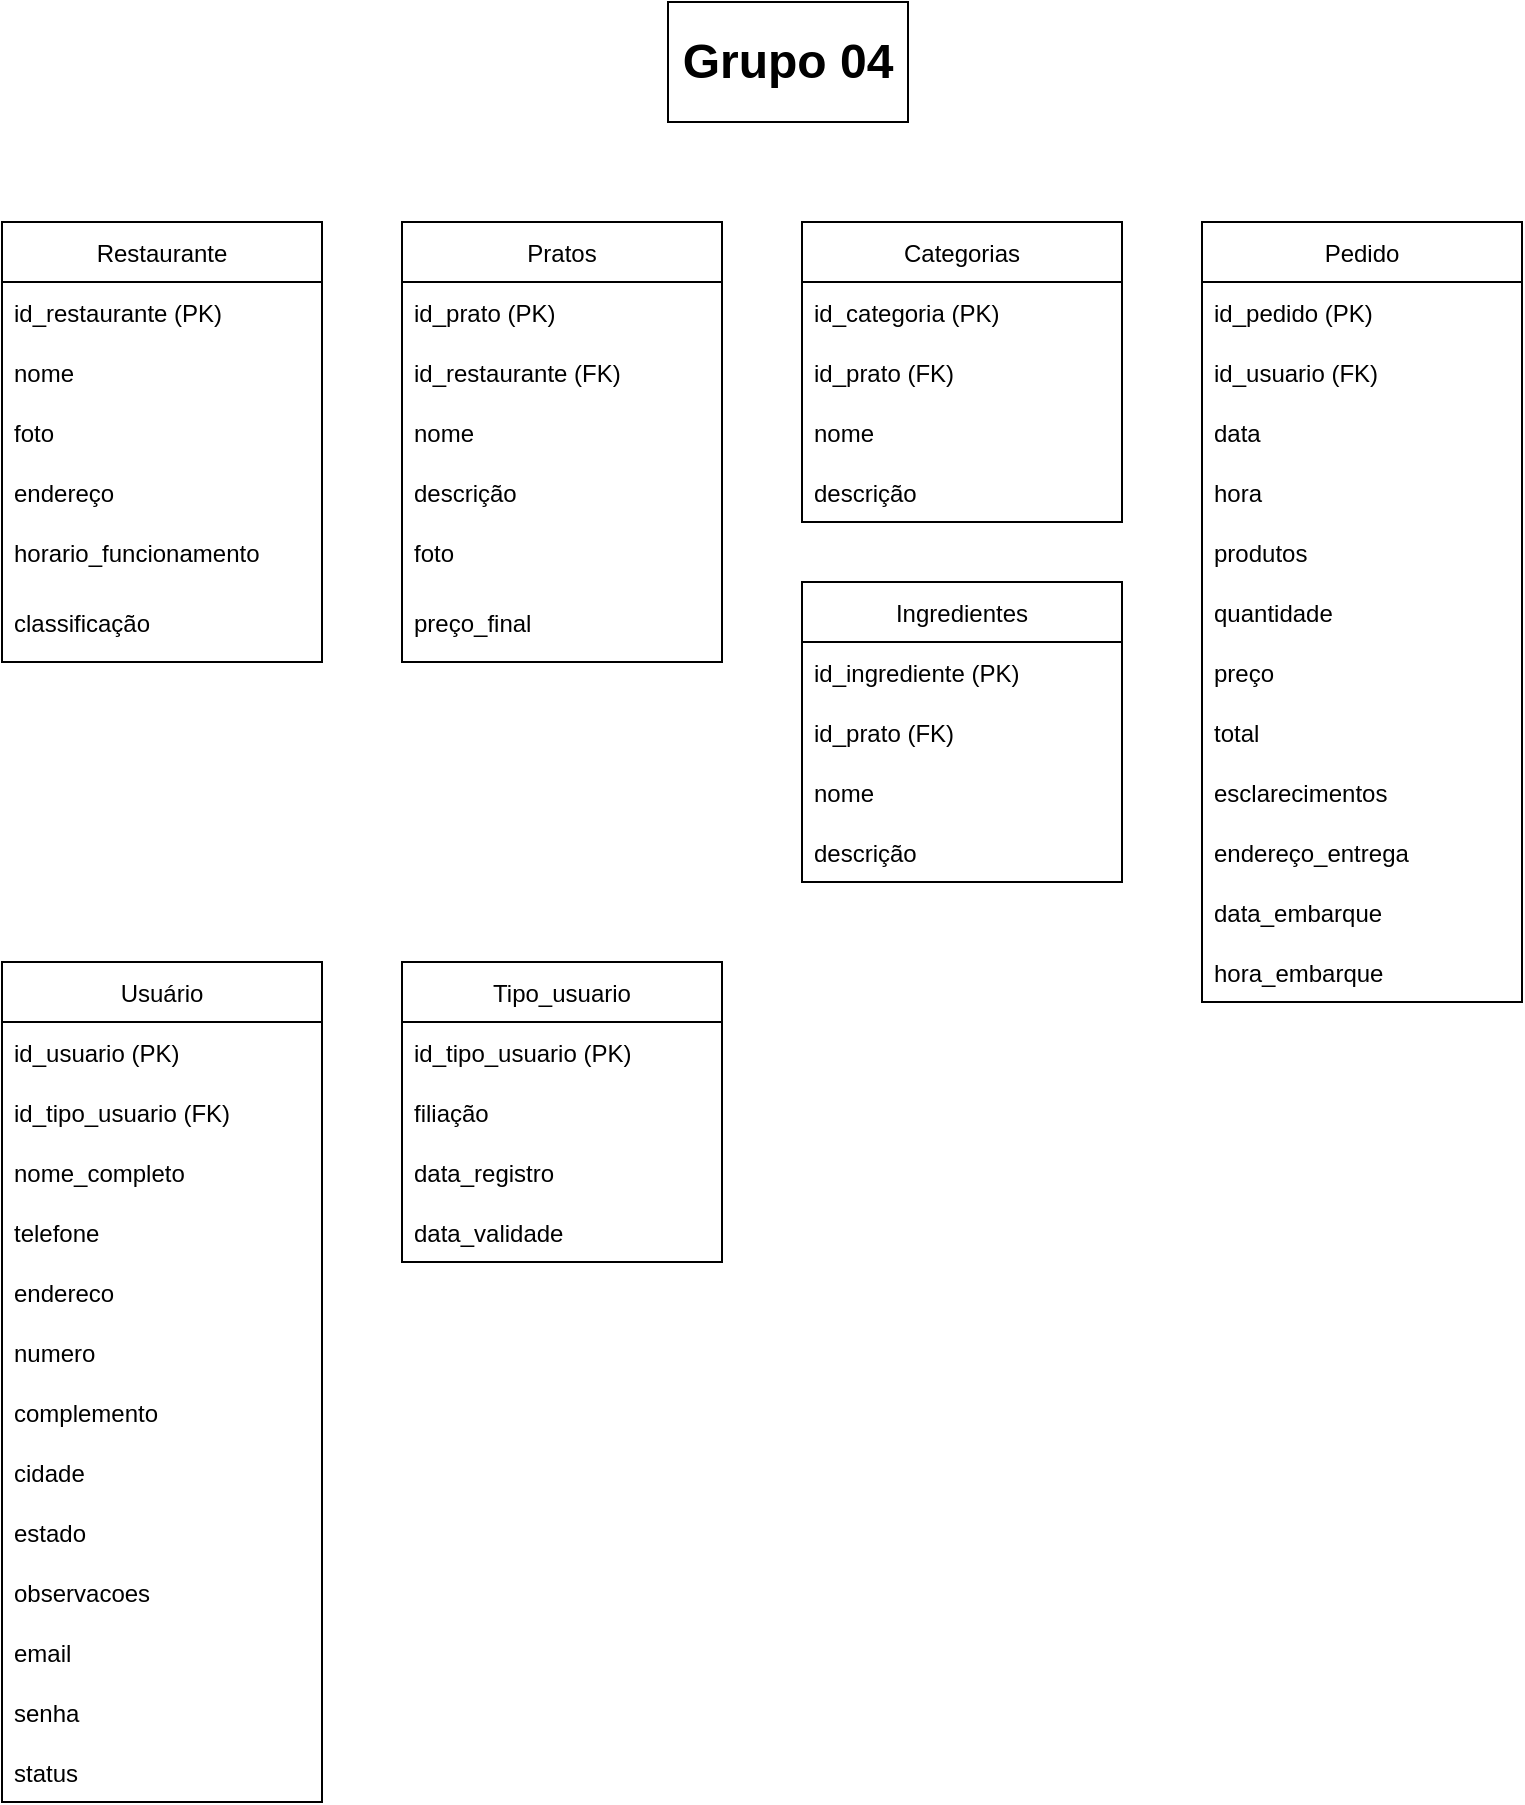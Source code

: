 <mxfile version="15.5.9" type="google"><diagram id="97O5TowI__6YXjCPi4Jo" name="Page-1"><mxGraphModel dx="1730" dy="933" grid="1" gridSize="10" guides="1" tooltips="1" connect="1" arrows="1" fold="1" page="1" pageScale="1" pageWidth="827" pageHeight="1169" math="0" shadow="0"><root><mxCell id="0"/><mxCell id="1" parent="0"/><mxCell id="U1bTOlc8s8pJ9ySeNViF-1" value="Restaurante" style="swimlane;fontStyle=0;childLayout=stackLayout;horizontal=1;startSize=30;horizontalStack=0;resizeParent=1;resizeParentMax=0;resizeLast=0;collapsible=1;marginBottom=0;" parent="1" vertex="1"><mxGeometry x="20" y="120" width="160" height="220" as="geometry"/></mxCell><mxCell id="gbxTsRtfTGLchUX4Cxew-4" value="id_restaurante (PK)" style="text;strokeColor=none;fillColor=none;align=left;verticalAlign=middle;spacingLeft=4;spacingRight=4;overflow=hidden;points=[[0,0.5],[1,0.5]];portConstraint=eastwest;rotatable=0;" vertex="1" parent="U1bTOlc8s8pJ9ySeNViF-1"><mxGeometry y="30" width="160" height="30" as="geometry"/></mxCell><mxCell id="U1bTOlc8s8pJ9ySeNViF-2" value="nome" style="text;strokeColor=none;fillColor=none;align=left;verticalAlign=middle;spacingLeft=4;spacingRight=4;overflow=hidden;points=[[0,0.5],[1,0.5]];portConstraint=eastwest;rotatable=0;" parent="U1bTOlc8s8pJ9ySeNViF-1" vertex="1"><mxGeometry y="60" width="160" height="30" as="geometry"/></mxCell><mxCell id="U1bTOlc8s8pJ9ySeNViF-3" value="foto" style="text;strokeColor=none;fillColor=none;align=left;verticalAlign=middle;spacingLeft=4;spacingRight=4;overflow=hidden;points=[[0,0.5],[1,0.5]];portConstraint=eastwest;rotatable=0;" parent="U1bTOlc8s8pJ9ySeNViF-1" vertex="1"><mxGeometry y="90" width="160" height="30" as="geometry"/></mxCell><mxCell id="U1bTOlc8s8pJ9ySeNViF-8" value="endereço" style="text;strokeColor=none;fillColor=none;align=left;verticalAlign=middle;spacingLeft=4;spacingRight=4;overflow=hidden;points=[[0,0.5],[1,0.5]];portConstraint=eastwest;rotatable=0;" vertex="1" parent="U1bTOlc8s8pJ9ySeNViF-1"><mxGeometry y="120" width="160" height="30" as="geometry"/></mxCell><mxCell id="U1bTOlc8s8pJ9ySeNViF-43" value="horario_funcionamento" style="text;strokeColor=none;fillColor=none;align=left;verticalAlign=middle;spacingLeft=4;spacingRight=4;overflow=hidden;points=[[0,0.5],[1,0.5]];portConstraint=eastwest;rotatable=0;" vertex="1" parent="U1bTOlc8s8pJ9ySeNViF-1"><mxGeometry y="150" width="160" height="30" as="geometry"/></mxCell><mxCell id="U1bTOlc8s8pJ9ySeNViF-9" value="classificação" style="text;strokeColor=none;fillColor=none;align=left;verticalAlign=middle;spacingLeft=4;spacingRight=4;overflow=hidden;points=[[0,0.5],[1,0.5]];portConstraint=eastwest;rotatable=0;" vertex="1" parent="U1bTOlc8s8pJ9ySeNViF-1"><mxGeometry y="180" width="160" height="40" as="geometry"/></mxCell><mxCell id="U1bTOlc8s8pJ9ySeNViF-12" value="Pratos" style="swimlane;fontStyle=0;childLayout=stackLayout;horizontal=1;startSize=30;horizontalStack=0;resizeParent=1;resizeParentMax=0;resizeLast=0;collapsible=1;marginBottom=0;" vertex="1" parent="1"><mxGeometry x="220" y="120" width="160" height="220" as="geometry"/></mxCell><mxCell id="gbxTsRtfTGLchUX4Cxew-5" value="id_prato (PK)" style="text;strokeColor=none;fillColor=none;align=left;verticalAlign=middle;spacingLeft=4;spacingRight=4;overflow=hidden;points=[[0,0.5],[1,0.5]];portConstraint=eastwest;rotatable=0;" vertex="1" parent="U1bTOlc8s8pJ9ySeNViF-12"><mxGeometry y="30" width="160" height="30" as="geometry"/></mxCell><mxCell id="U1bTOlc8s8pJ9ySeNViF-41" value="id_restaurante (FK)" style="text;strokeColor=none;fillColor=none;align=left;verticalAlign=middle;spacingLeft=4;spacingRight=4;overflow=hidden;points=[[0,0.5],[1,0.5]];portConstraint=eastwest;rotatable=0;" vertex="1" parent="U1bTOlc8s8pJ9ySeNViF-12"><mxGeometry y="60" width="160" height="30" as="geometry"/></mxCell><mxCell id="U1bTOlc8s8pJ9ySeNViF-13" value="nome" style="text;strokeColor=none;fillColor=none;align=left;verticalAlign=middle;spacingLeft=4;spacingRight=4;overflow=hidden;points=[[0,0.5],[1,0.5]];portConstraint=eastwest;rotatable=0;" vertex="1" parent="U1bTOlc8s8pJ9ySeNViF-12"><mxGeometry y="90" width="160" height="30" as="geometry"/></mxCell><mxCell id="U1bTOlc8s8pJ9ySeNViF-14" value="descrição" style="text;strokeColor=none;fillColor=none;align=left;verticalAlign=middle;spacingLeft=4;spacingRight=4;overflow=hidden;points=[[0,0.5],[1,0.5]];portConstraint=eastwest;rotatable=0;" vertex="1" parent="U1bTOlc8s8pJ9ySeNViF-12"><mxGeometry y="120" width="160" height="30" as="geometry"/></mxCell><mxCell id="U1bTOlc8s8pJ9ySeNViF-15" value="foto" style="text;strokeColor=none;fillColor=none;align=left;verticalAlign=middle;spacingLeft=4;spacingRight=4;overflow=hidden;points=[[0,0.5],[1,0.5]];portConstraint=eastwest;rotatable=0;" vertex="1" parent="U1bTOlc8s8pJ9ySeNViF-12"><mxGeometry y="150" width="160" height="30" as="geometry"/></mxCell><mxCell id="U1bTOlc8s8pJ9ySeNViF-16" value="preço_final" style="text;strokeColor=none;fillColor=none;align=left;verticalAlign=middle;spacingLeft=4;spacingRight=4;overflow=hidden;points=[[0,0.5],[1,0.5]];portConstraint=eastwest;rotatable=0;" vertex="1" parent="U1bTOlc8s8pJ9ySeNViF-12"><mxGeometry y="180" width="160" height="40" as="geometry"/></mxCell><mxCell id="U1bTOlc8s8pJ9ySeNViF-17" value="Categorias" style="swimlane;fontStyle=0;childLayout=stackLayout;horizontal=1;startSize=30;horizontalStack=0;resizeParent=1;resizeParentMax=0;resizeLast=0;collapsible=1;marginBottom=0;" vertex="1" parent="1"><mxGeometry x="420" y="120" width="160" height="150" as="geometry"/></mxCell><mxCell id="gbxTsRtfTGLchUX4Cxew-6" value="id_categoria (PK)" style="text;strokeColor=none;fillColor=none;align=left;verticalAlign=middle;spacingLeft=4;spacingRight=4;overflow=hidden;points=[[0,0.5],[1,0.5]];portConstraint=eastwest;rotatable=0;" vertex="1" parent="U1bTOlc8s8pJ9ySeNViF-17"><mxGeometry y="30" width="160" height="30" as="geometry"/></mxCell><mxCell id="gbxTsRtfTGLchUX4Cxew-7" value="id_prato (FK)" style="text;strokeColor=none;fillColor=none;align=left;verticalAlign=middle;spacingLeft=4;spacingRight=4;overflow=hidden;points=[[0,0.5],[1,0.5]];portConstraint=eastwest;rotatable=0;" vertex="1" parent="U1bTOlc8s8pJ9ySeNViF-17"><mxGeometry y="60" width="160" height="30" as="geometry"/></mxCell><mxCell id="U1bTOlc8s8pJ9ySeNViF-18" value="nome" style="text;strokeColor=none;fillColor=none;align=left;verticalAlign=middle;spacingLeft=4;spacingRight=4;overflow=hidden;points=[[0,0.5],[1,0.5]];portConstraint=eastwest;rotatable=0;" vertex="1" parent="U1bTOlc8s8pJ9ySeNViF-17"><mxGeometry y="90" width="160" height="30" as="geometry"/></mxCell><mxCell id="U1bTOlc8s8pJ9ySeNViF-19" value="descrição" style="text;strokeColor=none;fillColor=none;align=left;verticalAlign=middle;spacingLeft=4;spacingRight=4;overflow=hidden;points=[[0,0.5],[1,0.5]];portConstraint=eastwest;rotatable=0;" vertex="1" parent="U1bTOlc8s8pJ9ySeNViF-17"><mxGeometry y="120" width="160" height="30" as="geometry"/></mxCell><mxCell id="U1bTOlc8s8pJ9ySeNViF-29" value="Pedido" style="swimlane;fontStyle=0;childLayout=stackLayout;horizontal=1;startSize=30;horizontalStack=0;resizeParent=1;resizeParentMax=0;resizeLast=0;collapsible=1;marginBottom=0;" vertex="1" parent="1"><mxGeometry x="620" y="120" width="160" height="390" as="geometry"/></mxCell><mxCell id="U1bTOlc8s8pJ9ySeNViF-30" value="id_pedido (PK)" style="text;strokeColor=none;fillColor=none;align=left;verticalAlign=middle;spacingLeft=4;spacingRight=4;overflow=hidden;points=[[0,0.5],[1,0.5]];portConstraint=eastwest;rotatable=0;" vertex="1" parent="U1bTOlc8s8pJ9ySeNViF-29"><mxGeometry y="30" width="160" height="30" as="geometry"/></mxCell><mxCell id="U1bTOlc8s8pJ9ySeNViF-74" value="id_usuario (FK)" style="text;strokeColor=none;fillColor=none;align=left;verticalAlign=middle;spacingLeft=4;spacingRight=4;overflow=hidden;points=[[0,0.5],[1,0.5]];portConstraint=eastwest;rotatable=0;" vertex="1" parent="U1bTOlc8s8pJ9ySeNViF-29"><mxGeometry y="60" width="160" height="30" as="geometry"/></mxCell><mxCell id="U1bTOlc8s8pJ9ySeNViF-42" value="data" style="text;strokeColor=none;fillColor=none;align=left;verticalAlign=middle;spacingLeft=4;spacingRight=4;overflow=hidden;points=[[0,0.5],[1,0.5]];portConstraint=eastwest;rotatable=0;" vertex="1" parent="U1bTOlc8s8pJ9ySeNViF-29"><mxGeometry y="90" width="160" height="30" as="geometry"/></mxCell><mxCell id="U1bTOlc8s8pJ9ySeNViF-31" value="hora" style="text;strokeColor=none;fillColor=none;align=left;verticalAlign=middle;spacingLeft=4;spacingRight=4;overflow=hidden;points=[[0,0.5],[1,0.5]];portConstraint=eastwest;rotatable=0;" vertex="1" parent="U1bTOlc8s8pJ9ySeNViF-29"><mxGeometry y="120" width="160" height="30" as="geometry"/></mxCell><mxCell id="U1bTOlc8s8pJ9ySeNViF-32" value="produtos" style="text;strokeColor=none;fillColor=none;align=left;verticalAlign=middle;spacingLeft=4;spacingRight=4;overflow=hidden;points=[[0,0.5],[1,0.5]];portConstraint=eastwest;rotatable=0;" vertex="1" parent="U1bTOlc8s8pJ9ySeNViF-29"><mxGeometry y="150" width="160" height="30" as="geometry"/></mxCell><mxCell id="U1bTOlc8s8pJ9ySeNViF-34" value="quantidade" style="text;strokeColor=none;fillColor=none;align=left;verticalAlign=middle;spacingLeft=4;spacingRight=4;overflow=hidden;points=[[0,0.5],[1,0.5]];portConstraint=eastwest;rotatable=0;" vertex="1" parent="U1bTOlc8s8pJ9ySeNViF-29"><mxGeometry y="180" width="160" height="30" as="geometry"/></mxCell><mxCell id="U1bTOlc8s8pJ9ySeNViF-35" value="preço" style="text;strokeColor=none;fillColor=none;align=left;verticalAlign=middle;spacingLeft=4;spacingRight=4;overflow=hidden;points=[[0,0.5],[1,0.5]];portConstraint=eastwest;rotatable=0;" vertex="1" parent="U1bTOlc8s8pJ9ySeNViF-29"><mxGeometry y="210" width="160" height="30" as="geometry"/></mxCell><mxCell id="U1bTOlc8s8pJ9ySeNViF-36" value="total" style="text;strokeColor=none;fillColor=none;align=left;verticalAlign=middle;spacingLeft=4;spacingRight=4;overflow=hidden;points=[[0,0.5],[1,0.5]];portConstraint=eastwest;rotatable=0;" vertex="1" parent="U1bTOlc8s8pJ9ySeNViF-29"><mxGeometry y="240" width="160" height="30" as="geometry"/></mxCell><mxCell id="U1bTOlc8s8pJ9ySeNViF-38" value="esclarecimentos" style="text;strokeColor=none;fillColor=none;align=left;verticalAlign=middle;spacingLeft=4;spacingRight=4;overflow=hidden;points=[[0,0.5],[1,0.5]];portConstraint=eastwest;rotatable=0;" vertex="1" parent="U1bTOlc8s8pJ9ySeNViF-29"><mxGeometry y="270" width="160" height="30" as="geometry"/></mxCell><mxCell id="U1bTOlc8s8pJ9ySeNViF-37" value="endereço_entrega" style="text;strokeColor=none;fillColor=none;align=left;verticalAlign=middle;spacingLeft=4;spacingRight=4;overflow=hidden;points=[[0,0.5],[1,0.5]];portConstraint=eastwest;rotatable=0;" vertex="1" parent="U1bTOlc8s8pJ9ySeNViF-29"><mxGeometry y="300" width="160" height="30" as="geometry"/></mxCell><mxCell id="U1bTOlc8s8pJ9ySeNViF-39" value="data_embarque" style="text;strokeColor=none;fillColor=none;align=left;verticalAlign=middle;spacingLeft=4;spacingRight=4;overflow=hidden;points=[[0,0.5],[1,0.5]];portConstraint=eastwest;rotatable=0;" vertex="1" parent="U1bTOlc8s8pJ9ySeNViF-29"><mxGeometry y="330" width="160" height="30" as="geometry"/></mxCell><mxCell id="U1bTOlc8s8pJ9ySeNViF-40" value="hora_embarque" style="text;strokeColor=none;fillColor=none;align=left;verticalAlign=middle;spacingLeft=4;spacingRight=4;overflow=hidden;points=[[0,0.5],[1,0.5]];portConstraint=eastwest;rotatable=0;" vertex="1" parent="U1bTOlc8s8pJ9ySeNViF-29"><mxGeometry y="360" width="160" height="30" as="geometry"/></mxCell><mxCell id="U1bTOlc8s8pJ9ySeNViF-44" value="Ingredientes" style="swimlane;fontStyle=0;childLayout=stackLayout;horizontal=1;startSize=30;horizontalStack=0;resizeParent=1;resizeParentMax=0;resizeLast=0;collapsible=1;marginBottom=0;" vertex="1" parent="1"><mxGeometry x="420" y="300" width="160" height="150" as="geometry"/></mxCell><mxCell id="U1bTOlc8s8pJ9ySeNViF-45" value="id_ingrediente (PK)" style="text;strokeColor=none;fillColor=none;align=left;verticalAlign=middle;spacingLeft=4;spacingRight=4;overflow=hidden;points=[[0,0.5],[1,0.5]];portConstraint=eastwest;rotatable=0;" vertex="1" parent="U1bTOlc8s8pJ9ySeNViF-44"><mxGeometry y="30" width="160" height="30" as="geometry"/></mxCell><mxCell id="U1bTOlc8s8pJ9ySeNViF-46" value="id_prato (FK)" style="text;strokeColor=none;fillColor=none;align=left;verticalAlign=middle;spacingLeft=4;spacingRight=4;overflow=hidden;points=[[0,0.5],[1,0.5]];portConstraint=eastwest;rotatable=0;" vertex="1" parent="U1bTOlc8s8pJ9ySeNViF-44"><mxGeometry y="60" width="160" height="30" as="geometry"/></mxCell><mxCell id="U1bTOlc8s8pJ9ySeNViF-47" value="nome" style="text;strokeColor=none;fillColor=none;align=left;verticalAlign=middle;spacingLeft=4;spacingRight=4;overflow=hidden;points=[[0,0.5],[1,0.5]];portConstraint=eastwest;rotatable=0;" vertex="1" parent="U1bTOlc8s8pJ9ySeNViF-44"><mxGeometry y="90" width="160" height="30" as="geometry"/></mxCell><mxCell id="U1bTOlc8s8pJ9ySeNViF-48" value="descrição" style="text;strokeColor=none;fillColor=none;align=left;verticalAlign=middle;spacingLeft=4;spacingRight=4;overflow=hidden;points=[[0,0.5],[1,0.5]];portConstraint=eastwest;rotatable=0;" vertex="1" parent="U1bTOlc8s8pJ9ySeNViF-44"><mxGeometry y="120" width="160" height="30" as="geometry"/></mxCell><mxCell id="U1bTOlc8s8pJ9ySeNViF-49" value="Usuário" style="swimlane;fontStyle=0;childLayout=stackLayout;horizontal=1;startSize=30;horizontalStack=0;resizeParent=1;resizeParentMax=0;resizeLast=0;collapsible=1;marginBottom=0;" vertex="1" parent="1"><mxGeometry x="20" y="490" width="160" height="420" as="geometry"/></mxCell><mxCell id="U1bTOlc8s8pJ9ySeNViF-50" value="id_usuario (PK)" style="text;strokeColor=none;fillColor=none;align=left;verticalAlign=middle;spacingLeft=4;spacingRight=4;overflow=hidden;points=[[0,0.5],[1,0.5]];portConstraint=eastwest;rotatable=0;" vertex="1" parent="U1bTOlc8s8pJ9ySeNViF-49"><mxGeometry y="30" width="160" height="30" as="geometry"/></mxCell><mxCell id="U1bTOlc8s8pJ9ySeNViF-73" value="id_tipo_usuario (FK)" style="text;strokeColor=none;fillColor=none;align=left;verticalAlign=middle;spacingLeft=4;spacingRight=4;overflow=hidden;points=[[0,0.5],[1,0.5]];portConstraint=eastwest;rotatable=0;" vertex="1" parent="U1bTOlc8s8pJ9ySeNViF-49"><mxGeometry y="60" width="160" height="30" as="geometry"/></mxCell><mxCell id="U1bTOlc8s8pJ9ySeNViF-51" value="nome_completo" style="text;strokeColor=none;fillColor=none;align=left;verticalAlign=middle;spacingLeft=4;spacingRight=4;overflow=hidden;points=[[0,0.5],[1,0.5]];portConstraint=eastwest;rotatable=0;" vertex="1" parent="U1bTOlc8s8pJ9ySeNViF-49"><mxGeometry y="90" width="160" height="30" as="geometry"/></mxCell><mxCell id="U1bTOlc8s8pJ9ySeNViF-52" value="telefone" style="text;strokeColor=none;fillColor=none;align=left;verticalAlign=middle;spacingLeft=4;spacingRight=4;overflow=hidden;points=[[0,0.5],[1,0.5]];portConstraint=eastwest;rotatable=0;" vertex="1" parent="U1bTOlc8s8pJ9ySeNViF-49"><mxGeometry y="120" width="160" height="30" as="geometry"/></mxCell><mxCell id="U1bTOlc8s8pJ9ySeNViF-53" value="endereco" style="text;strokeColor=none;fillColor=none;align=left;verticalAlign=middle;spacingLeft=4;spacingRight=4;overflow=hidden;points=[[0,0.5],[1,0.5]];portConstraint=eastwest;rotatable=0;" vertex="1" parent="U1bTOlc8s8pJ9ySeNViF-49"><mxGeometry y="150" width="160" height="30" as="geometry"/></mxCell><mxCell id="U1bTOlc8s8pJ9ySeNViF-54" value="numero" style="text;strokeColor=none;fillColor=none;align=left;verticalAlign=middle;spacingLeft=4;spacingRight=4;overflow=hidden;points=[[0,0.5],[1,0.5]];portConstraint=eastwest;rotatable=0;" vertex="1" parent="U1bTOlc8s8pJ9ySeNViF-49"><mxGeometry y="180" width="160" height="30" as="geometry"/></mxCell><mxCell id="U1bTOlc8s8pJ9ySeNViF-55" value="complemento" style="text;strokeColor=none;fillColor=none;align=left;verticalAlign=middle;spacingLeft=4;spacingRight=4;overflow=hidden;points=[[0,0.5],[1,0.5]];portConstraint=eastwest;rotatable=0;" vertex="1" parent="U1bTOlc8s8pJ9ySeNViF-49"><mxGeometry y="210" width="160" height="30" as="geometry"/></mxCell><mxCell id="U1bTOlc8s8pJ9ySeNViF-56" value="cidade" style="text;strokeColor=none;fillColor=none;align=left;verticalAlign=middle;spacingLeft=4;spacingRight=4;overflow=hidden;points=[[0,0.5],[1,0.5]];portConstraint=eastwest;rotatable=0;" vertex="1" parent="U1bTOlc8s8pJ9ySeNViF-49"><mxGeometry y="240" width="160" height="30" as="geometry"/></mxCell><mxCell id="U1bTOlc8s8pJ9ySeNViF-57" value="estado" style="text;strokeColor=none;fillColor=none;align=left;verticalAlign=middle;spacingLeft=4;spacingRight=4;overflow=hidden;points=[[0,0.5],[1,0.5]];portConstraint=eastwest;rotatable=0;" vertex="1" parent="U1bTOlc8s8pJ9ySeNViF-49"><mxGeometry y="270" width="160" height="30" as="geometry"/></mxCell><mxCell id="U1bTOlc8s8pJ9ySeNViF-58" value="observacoes" style="text;strokeColor=none;fillColor=none;align=left;verticalAlign=middle;spacingLeft=4;spacingRight=4;overflow=hidden;points=[[0,0.5],[1,0.5]];portConstraint=eastwest;rotatable=0;" vertex="1" parent="U1bTOlc8s8pJ9ySeNViF-49"><mxGeometry y="300" width="160" height="30" as="geometry"/></mxCell><mxCell id="U1bTOlc8s8pJ9ySeNViF-59" value="email" style="text;strokeColor=none;fillColor=none;align=left;verticalAlign=middle;spacingLeft=4;spacingRight=4;overflow=hidden;points=[[0,0.5],[1,0.5]];portConstraint=eastwest;rotatable=0;" vertex="1" parent="U1bTOlc8s8pJ9ySeNViF-49"><mxGeometry y="330" width="160" height="30" as="geometry"/></mxCell><mxCell id="U1bTOlc8s8pJ9ySeNViF-75" value="senha" style="text;strokeColor=none;fillColor=none;align=left;verticalAlign=middle;spacingLeft=4;spacingRight=4;overflow=hidden;points=[[0,0.5],[1,0.5]];portConstraint=eastwest;rotatable=0;" vertex="1" parent="U1bTOlc8s8pJ9ySeNViF-49"><mxGeometry y="360" width="160" height="30" as="geometry"/></mxCell><mxCell id="U1bTOlc8s8pJ9ySeNViF-60" value="status" style="text;strokeColor=none;fillColor=none;align=left;verticalAlign=middle;spacingLeft=4;spacingRight=4;overflow=hidden;points=[[0,0.5],[1,0.5]];portConstraint=eastwest;rotatable=0;" vertex="1" parent="U1bTOlc8s8pJ9ySeNViF-49"><mxGeometry y="390" width="160" height="30" as="geometry"/></mxCell><mxCell id="U1bTOlc8s8pJ9ySeNViF-61" value="Tipo_usuario" style="swimlane;fontStyle=0;childLayout=stackLayout;horizontal=1;startSize=30;horizontalStack=0;resizeParent=1;resizeParentMax=0;resizeLast=0;collapsible=1;marginBottom=0;" vertex="1" parent="1"><mxGeometry x="220" y="490" width="160" height="150" as="geometry"/></mxCell><mxCell id="U1bTOlc8s8pJ9ySeNViF-62" value="id_tipo_usuario (PK)" style="text;strokeColor=none;fillColor=none;align=left;verticalAlign=middle;spacingLeft=4;spacingRight=4;overflow=hidden;points=[[0,0.5],[1,0.5]];portConstraint=eastwest;rotatable=0;" vertex="1" parent="U1bTOlc8s8pJ9ySeNViF-61"><mxGeometry y="30" width="160" height="30" as="geometry"/></mxCell><mxCell id="U1bTOlc8s8pJ9ySeNViF-63" value="filiação" style="text;strokeColor=none;fillColor=none;align=left;verticalAlign=middle;spacingLeft=4;spacingRight=4;overflow=hidden;points=[[0,0.5],[1,0.5]];portConstraint=eastwest;rotatable=0;" vertex="1" parent="U1bTOlc8s8pJ9ySeNViF-61"><mxGeometry y="60" width="160" height="30" as="geometry"/></mxCell><mxCell id="U1bTOlc8s8pJ9ySeNViF-64" value="data_registro" style="text;strokeColor=none;fillColor=none;align=left;verticalAlign=middle;spacingLeft=4;spacingRight=4;overflow=hidden;points=[[0,0.5],[1,0.5]];portConstraint=eastwest;rotatable=0;" vertex="1" parent="U1bTOlc8s8pJ9ySeNViF-61"><mxGeometry y="90" width="160" height="30" as="geometry"/></mxCell><mxCell id="U1bTOlc8s8pJ9ySeNViF-65" value="data_validade" style="text;strokeColor=none;fillColor=none;align=left;verticalAlign=middle;spacingLeft=4;spacingRight=4;overflow=hidden;points=[[0,0.5],[1,0.5]];portConstraint=eastwest;rotatable=0;" vertex="1" parent="U1bTOlc8s8pJ9ySeNViF-61"><mxGeometry y="120" width="160" height="30" as="geometry"/></mxCell><mxCell id="U1bTOlc8s8pJ9ySeNViF-76" value="&lt;font style=&quot;font-size: 24px&quot;&gt;&lt;b&gt;Grupo 04&lt;/b&gt;&lt;/font&gt;" style="rounded=0;whiteSpace=wrap;html=1;" vertex="1" parent="1"><mxGeometry x="353" y="10" width="120" height="60" as="geometry"/></mxCell></root></mxGraphModel></diagram></mxfile>